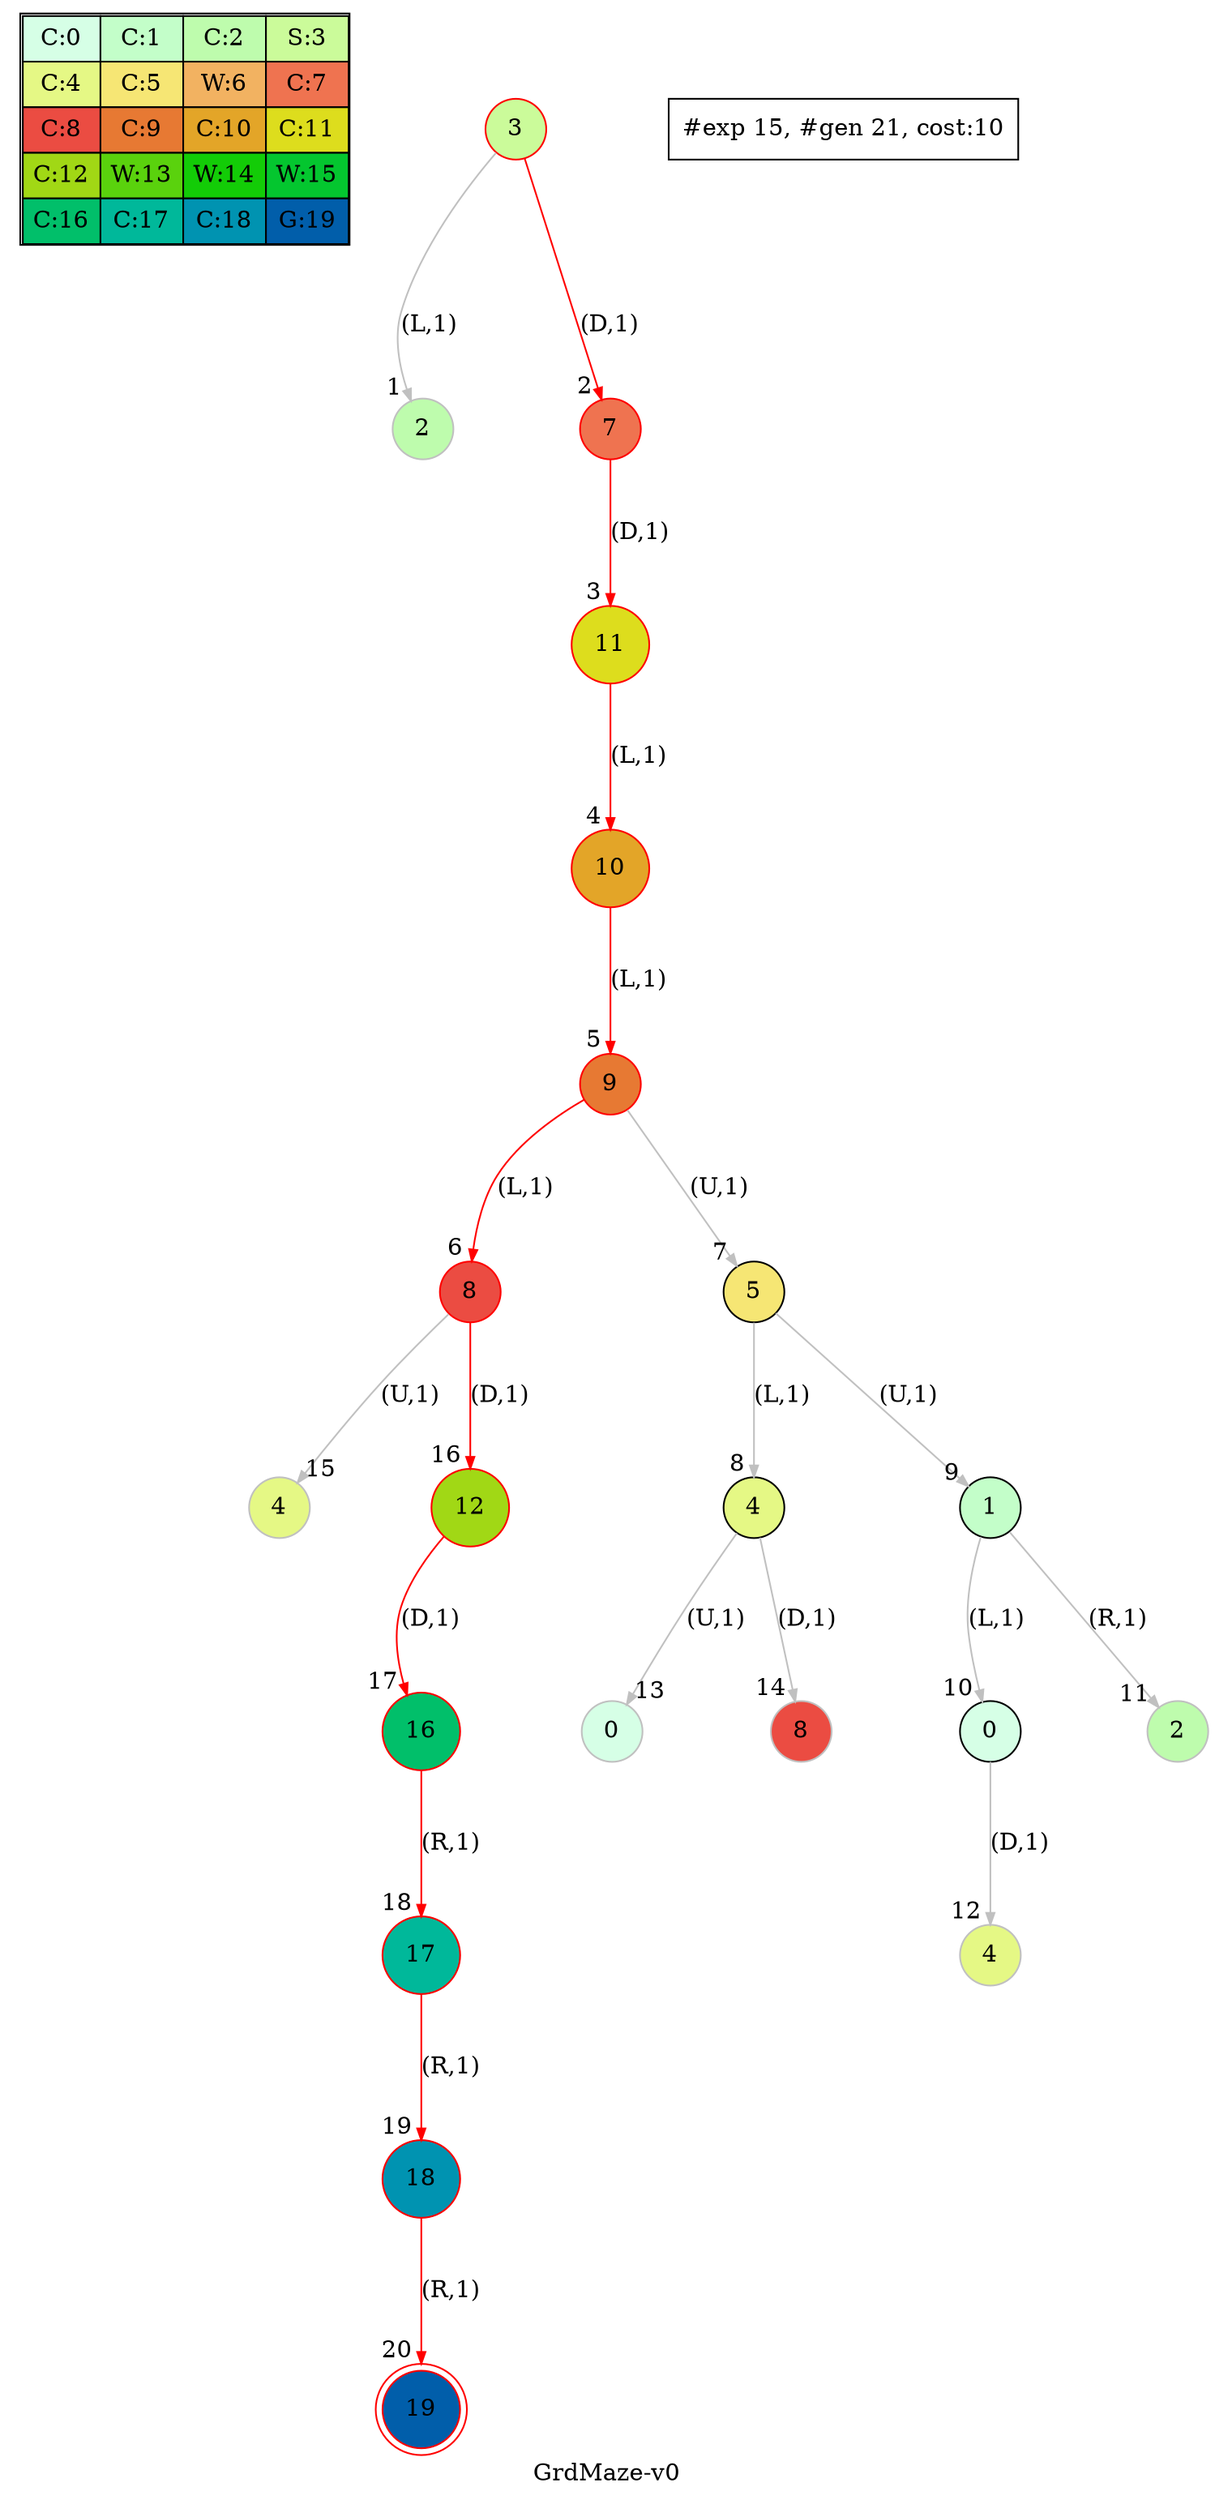 digraph GrdMaze { label="GrdMaze-v0"
subgraph MAP {label=Map;map [shape=plaintext label=<<table border="1" cellpadding="5" cellspacing="0" cellborder="1"><tr><td bgcolor="0.39803922 0.15947579 0.99679532 1.        ">C:0</td><td bgcolor="0.35098039 0.23194764 0.99315867 1.        ">C:1</td><td bgcolor="0.29607843 0.31486959 0.98720184 1.        ">C:2</td><td bgcolor="0.24901961 0.38410575 0.98063477 1.        ">S:3</td></tr><tr><td bgcolor="0.19411765 0.46220388 0.97128103 1.        ">C:4</td><td bgcolor="0.14705882 0.52643216 0.96182564 1.        ">C:5</td><td bgcolor="0.09215686 0.59770746 0.94913494 1.        ">W:6</td><td bgcolor="0.0372549  0.66454018 0.93467977 1.        ">C:7</td></tr><tr><td bgcolor="0.00980392 0.71791192 0.92090552 1.        ">C:8</td><td bgcolor="0.06470588 0.77520398 0.9032472  1.        ">C:9</td><td bgcolor="0.11176471 0.81974048 0.88677369 1.        ">C:10</td><td bgcolor="0.16666667 0.8660254  0.8660254  1.        ">C:11</td></tr><tr><td bgcolor="0.21372549 0.9005867  0.84695821 1.        ">C:12</td><td bgcolor="0.26862745 0.93467977 0.82325295 1.        ">W:13</td><td bgcolor="0.32352941 0.96182564 0.79801723 1.        ">W:14</td><td bgcolor="0.37058824 0.97940977 0.77520398 1.        ">W:15</td></tr><tr><td bgcolor="0.4254902  0.99315867 0.74725253 1.        ">C:16</td><td bgcolor="0.47254902 0.99907048 0.72218645 1.        ">C:17</td><td bgcolor="0.52745098 0.99907048 0.69169844 1.        ">C:18</td><td bgcolor="0.5745098  0.99315867 0.66454018 1.        ">G:19</td></tr></table>>]} 
nodesep=1 ranksep=1 node [shape=circle] edge [arrowsize=0.7] 
"0_3" [label=3 style=filled color=grey  fillcolor="0.24901961 0.38410575 0.98063477 1.        "]; 
"0_3" [label=3 style=filled color=red  fillcolor="0.24901961 0.38410575 0.98063477 1.        "]; 
"0_3.2-0" [label=2 style=filled color=grey  fillcolor="0.29607843 0.31486959 0.98720184 1.        "];  "0_3" -> "0_3.2-0" [label="(L,1)" headlabel=" 1 " color=grey ]; 
"0_3.7-3" [label=7 style=filled color=grey  fillcolor="0.0372549  0.66454018 0.93467977 1.        "color=red ];   "0_3" -> "0_3.7-3" [label="(D,1)" headlabel=" 2 " color=grey color=red ];  
"0_3.7-3" [label=7 style=filled color=red  fillcolor="0.0372549  0.66454018 0.93467977 1.        "]; 
"0_3.7.11-3" [label=11 style=filled color=grey  fillcolor="0.16666667 0.8660254  0.8660254  1.        "color=red ];   "0_3.7-3" -> "0_3.7.11-3" [label="(D,1)" headlabel=" 3 " color=grey color=red ];  
"0_3.7.11-3" [label=11 style=filled color=red  fillcolor="0.16666667 0.8660254  0.8660254  1.        "]; 
"0_3.7.11.10-0" [label=10 style=filled color=grey  fillcolor="0.11176471 0.81974048 0.88677369 1.        "color=red ];   "0_3.7.11-3" -> "0_3.7.11.10-0" [label="(L,1)" headlabel=" 4 " color=grey color=red ];  
"0_3.7.11.10-0" [label=10 style=filled color=red  fillcolor="0.11176471 0.81974048 0.88677369 1.        "]; 
"0_3.7.11.10.9-0" [label=9 style=filled color=grey  fillcolor="0.06470588 0.77520398 0.9032472  1.        "color=red ];   "0_3.7.11.10-0" -> "0_3.7.11.10.9-0" [label="(L,1)" headlabel=" 5 " color=grey color=red ];  
"0_3.7.11.10.9-0" [label=9 style=filled color=red  fillcolor="0.06470588 0.77520398 0.9032472  1.        "]; 
"0_3.7.11.10.9.8-0" [label=8 style=filled color=grey  fillcolor="0.00980392 0.71791192 0.92090552 1.        "color=red ];   "0_3.7.11.10.9-0" -> "0_3.7.11.10.9.8-0" [label="(L,1)" headlabel=" 6 " color=grey color=red ];  
"0_3.7.11.10.9.5-2" [label=5 style=filled color=grey  fillcolor="0.14705882 0.52643216 0.96182564 1.        "];  "0_3.7.11.10.9-0" -> "0_3.7.11.10.9.5-2" [label="(U,1)" headlabel=" 7 " color=grey ]; 
"0_3.7.11.10.9.5-2" [label=5 style=filled color=black  fillcolor="0.14705882 0.52643216 0.96182564 1.        "]; 
"0_3.7.11.10.9.5.4-0" [label=4 style=filled color=grey  fillcolor="0.19411765 0.46220388 0.97128103 1.        "];  "0_3.7.11.10.9.5-2" -> "0_3.7.11.10.9.5.4-0" [label="(L,1)" headlabel=" 8 " color=grey ]; 
"0_3.7.11.10.9.5.1-2" [label=1 style=filled color=grey  fillcolor="0.35098039 0.23194764 0.99315867 1.        "];  "0_3.7.11.10.9.5-2" -> "0_3.7.11.10.9.5.1-2" [label="(U,1)" headlabel=" 9 " color=grey ]; 
"0_3.7.11.10.9.5.1-2" [label=1 style=filled color=black  fillcolor="0.35098039 0.23194764 0.99315867 1.        "]; 
"0_3.7.11.10.9.5.1.0-0" [label=0 style=filled color=grey  fillcolor="0.39803922 0.15947579 0.99679532 1.        "];  "0_3.7.11.10.9.5.1-2" -> "0_3.7.11.10.9.5.1.0-0" [label="(L,1)" headlabel=" 10 " color=grey ]; 
"0_3.7.11.10.9.5.1.2-1" [label=2 style=filled color=grey  fillcolor="0.29607843 0.31486959 0.98720184 1.        "];  "0_3.7.11.10.9.5.1-2" -> "0_3.7.11.10.9.5.1.2-1" [label="(R,1)" headlabel=" 11 " color=grey ]; 
"0_3.7.11.10.9.5.1.0-0" [label=0 style=filled color=black  fillcolor="0.39803922 0.15947579 0.99679532 1.        "]; 
"0_3.7.11.10.9.5.1.0.4-3" [label=4 style=filled color=grey  fillcolor="0.19411765 0.46220388 0.97128103 1.        "];  "0_3.7.11.10.9.5.1.0-0" -> "0_3.7.11.10.9.5.1.0.4-3" [label="(D,1)" headlabel=" 12 " color=grey ]; 
"0_3.7.11.10.9.5.4-0" [label=4 style=filled color=black  fillcolor="0.19411765 0.46220388 0.97128103 1.        "]; 
"0_3.7.11.10.9.5.4.0-2" [label=0 style=filled color=grey  fillcolor="0.39803922 0.15947579 0.99679532 1.        "];  "0_3.7.11.10.9.5.4-0" -> "0_3.7.11.10.9.5.4.0-2" [label="(U,1)" headlabel=" 13 " color=grey ]; 
"0_3.7.11.10.9.5.4.8-3" [label=8 style=filled color=grey  fillcolor="0.00980392 0.71791192 0.92090552 1.        "];  "0_3.7.11.10.9.5.4-0" -> "0_3.7.11.10.9.5.4.8-3" [label="(D,1)" headlabel=" 14 " color=grey ]; 
"0_3.7.11.10.9.8-0" [label=8 style=filled color=red  fillcolor="0.00980392 0.71791192 0.92090552 1.        "]; 
"0_3.7.11.10.9.8.4-2" [label=4 style=filled color=grey  fillcolor="0.19411765 0.46220388 0.97128103 1.        "];  "0_3.7.11.10.9.8-0" -> "0_3.7.11.10.9.8.4-2" [label="(U,1)" headlabel=" 15 " color=grey ]; 
"0_3.7.11.10.9.8.12-3" [label=12 style=filled color=grey  fillcolor="0.21372549 0.9005867  0.84695821 1.        "color=red ];   "0_3.7.11.10.9.8-0" -> "0_3.7.11.10.9.8.12-3" [label="(D,1)" headlabel=" 16 " color=grey color=red ];  
"0_3.7.11.10.9.8.12-3" [label=12 style=filled color=red  fillcolor="0.21372549 0.9005867  0.84695821 1.        "]; 
"0_3.7.11.10.9.8.12.16-3" [label=16 style=filled color=grey  fillcolor="0.4254902  0.99315867 0.74725253 1.        "color=red ];   "0_3.7.11.10.9.8.12-3" -> "0_3.7.11.10.9.8.12.16-3" [label="(D,1)" headlabel=" 17 " color=grey color=red ];  
"0_3.7.11.10.9.8.12.16-3" [label=16 style=filled color=red  fillcolor="0.4254902  0.99315867 0.74725253 1.        "]; 
"0_3.7.11.10.9.8.12.16.17-1" [label=17 style=filled color=grey  fillcolor="0.47254902 0.99907048 0.72218645 1.        "color=red ];   "0_3.7.11.10.9.8.12.16-3" -> "0_3.7.11.10.9.8.12.16.17-1" [label="(R,1)" headlabel=" 18 " color=grey color=red ];  
"0_3.7.11.10.9.8.12.16.17-1" [label=17 style=filled color=red  fillcolor="0.47254902 0.99907048 0.72218645 1.        "]; 
"0_3.7.11.10.9.8.12.16.17.18-1" [label=18 style=filled color=grey  fillcolor="0.52745098 0.99907048 0.69169844 1.        "color=red ];   "0_3.7.11.10.9.8.12.16.17-1" -> "0_3.7.11.10.9.8.12.16.17.18-1" [label="(R,1)" headlabel=" 19 " color=grey color=red ];  
"0_3.7.11.10.9.8.12.16.17.18-1" [label=18 style=filled color=red  fillcolor="0.52745098 0.99907048 0.69169844 1.        "]; 
"0_3.7.11.10.9.8.12.16.17.18.19-1" [label=19 style=filled color=red peripheries=2 fillcolor="0.5745098  0.99315867 0.66454018 1.        "color=red ];   "0_3.7.11.10.9.8.12.16.17.18-1" -> "0_3.7.11.10.9.8.12.16.17.18.19-1" [label="(R,1)" headlabel=" 20 " color=grey color=red ];  
 "#exp 15, #gen 21, cost:10" [ shape=box ];
}

